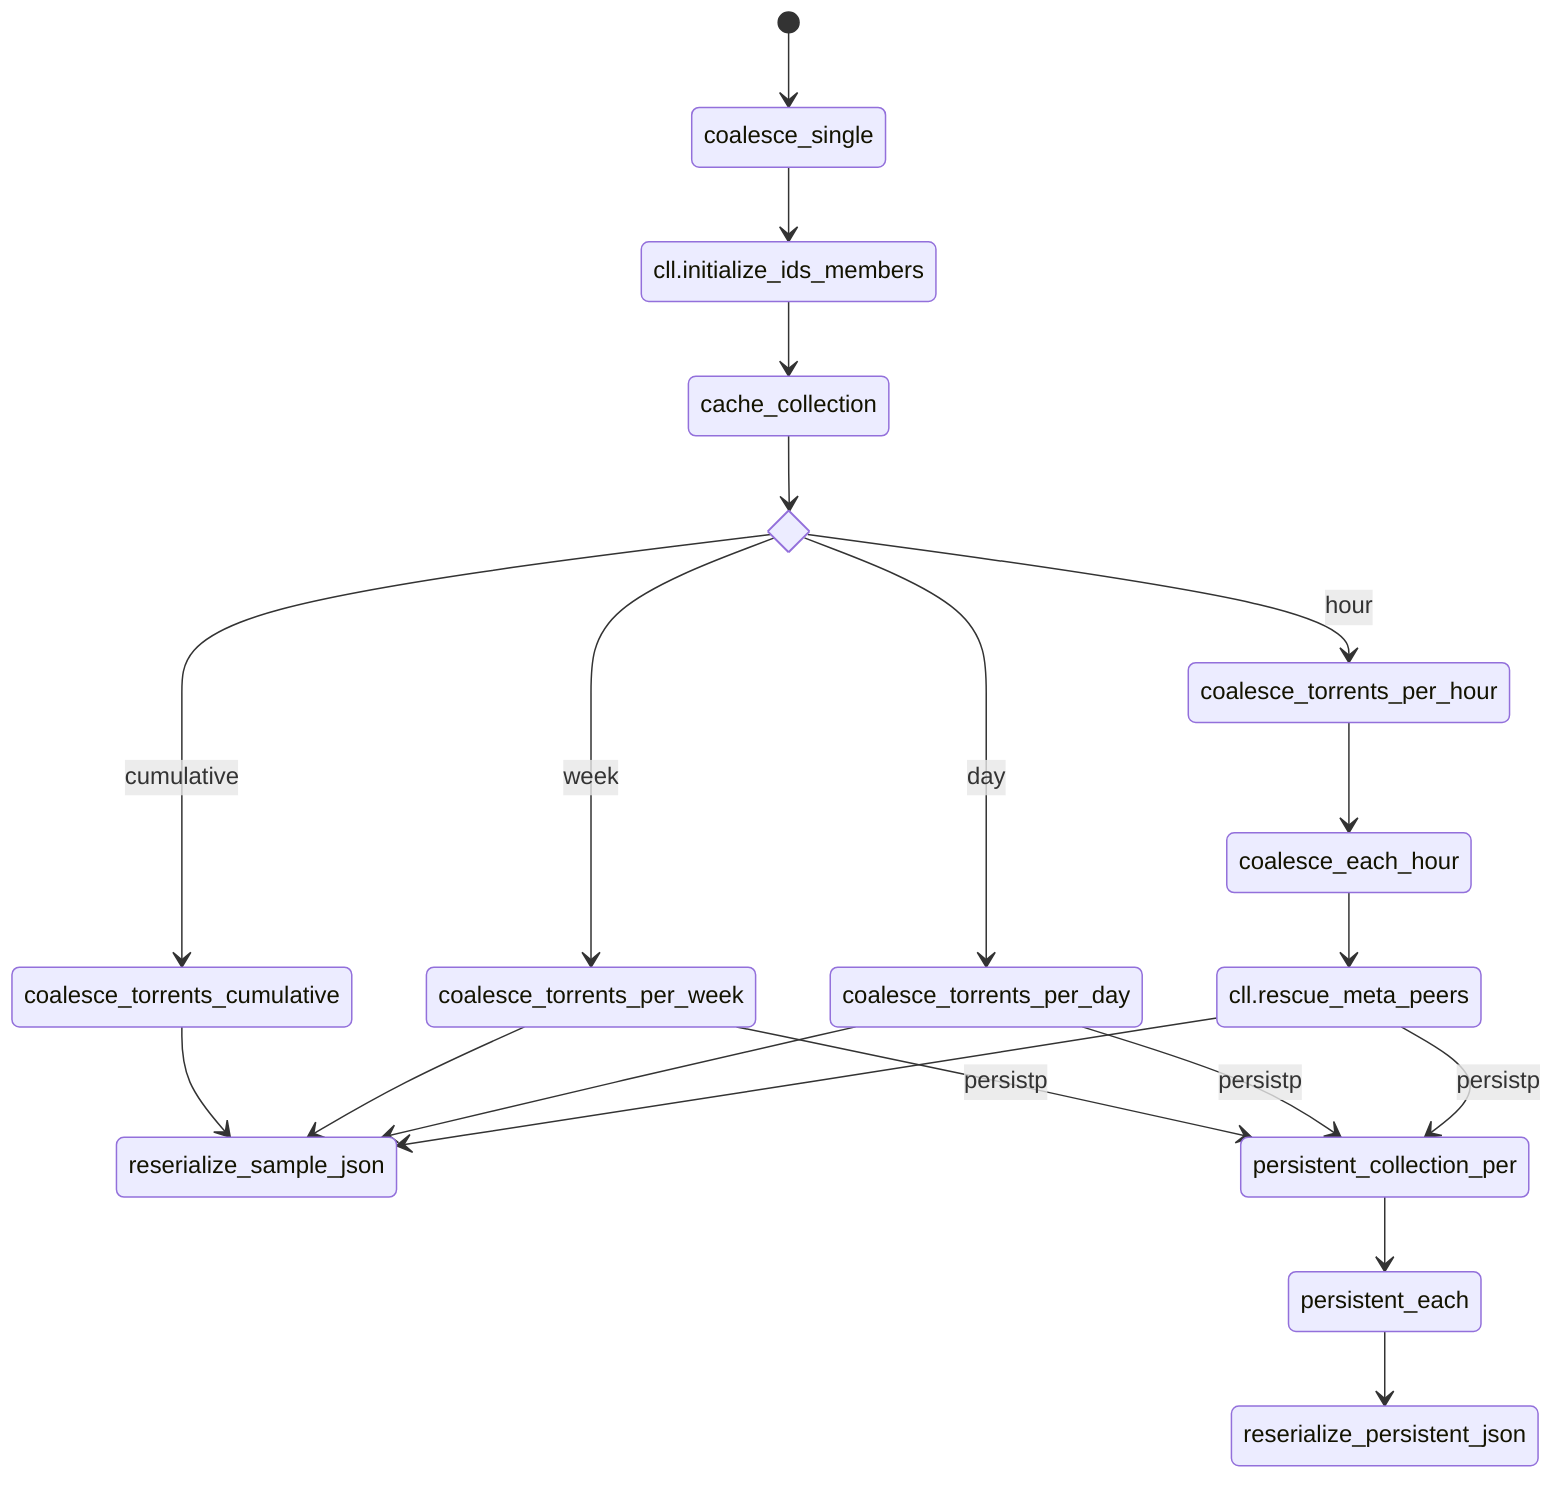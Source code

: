 stateDiagram-v2
    [*] --> coalesce_single
    coalesce_single --> cll.initialize_ids_members
    cll.initialize_ids_members --> cache_collection

    state if_state<<choice>>
    cache_collection --> if_state

    if_state --> coalesce_torrents_per_hour : hour
    coalesce_torrents_per_hour --> coalesce_each_hour
    coalesce_each_hour --> cll.rescue_meta_peers
    cll.rescue_meta_peers --> reserialize_sample_json
    cll.rescue_meta_peers --> persistent_collection_per : persistp
    persistent_collection_per  --> persistent_each
    persistent_each  --> reserialize_persistent_json

    if_state --> coalesce_torrents_per_day : day
    coalesce_torrents_per_day --> persistent_collection_per : persistp
    coalesce_torrents_per_day --> reserialize_sample_json

    if_state --> coalesce_torrents_per_week : week
    coalesce_torrents_per_week --> persistent_collection_per : persistp
    coalesce_torrents_per_week --> reserialize_sample_json

    if_state --> coalesce_torrents_cumulative : cumulative
    coalesce_torrents_cumulative --> reserialize_sample_json